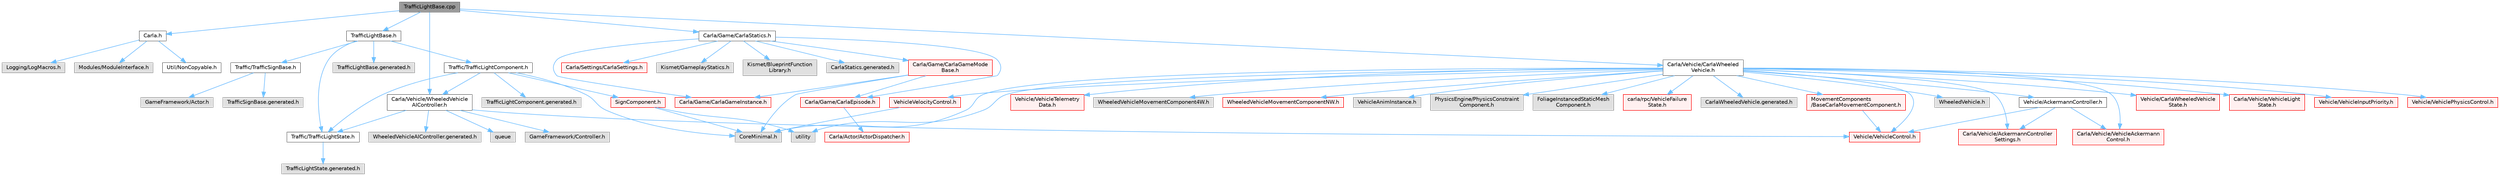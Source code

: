 digraph "TrafficLightBase.cpp"
{
 // INTERACTIVE_SVG=YES
 // LATEX_PDF_SIZE
  bgcolor="transparent";
  edge [fontname=Helvetica,fontsize=10,labelfontname=Helvetica,labelfontsize=10];
  node [fontname=Helvetica,fontsize=10,shape=box,height=0.2,width=0.4];
  Node1 [id="Node000001",label="TrafficLightBase.cpp",height=0.2,width=0.4,color="gray40", fillcolor="grey60", style="filled", fontcolor="black",tooltip=" "];
  Node1 -> Node2 [id="edge1_Node000001_Node000002",color="steelblue1",style="solid",tooltip=" "];
  Node2 [id="Node000002",label="Carla.h",height=0.2,width=0.4,color="grey40", fillcolor="white", style="filled",URL="$d7/d7d/Carla_8h.html",tooltip=" "];
  Node2 -> Node3 [id="edge2_Node000002_Node000003",color="steelblue1",style="solid",tooltip=" "];
  Node3 [id="Node000003",label="Util/NonCopyable.h",height=0.2,width=0.4,color="grey40", fillcolor="white", style="filled",URL="$d4/d57/Unreal_2CarlaUE4_2Plugins_2Carla_2Source_2Carla_2Util_2NonCopyable_8h.html",tooltip=" "];
  Node2 -> Node4 [id="edge3_Node000002_Node000004",color="steelblue1",style="solid",tooltip=" "];
  Node4 [id="Node000004",label="Logging/LogMacros.h",height=0.2,width=0.4,color="grey60", fillcolor="#E0E0E0", style="filled",tooltip=" "];
  Node2 -> Node5 [id="edge4_Node000002_Node000005",color="steelblue1",style="solid",tooltip=" "];
  Node5 [id="Node000005",label="Modules/ModuleInterface.h",height=0.2,width=0.4,color="grey60", fillcolor="#E0E0E0", style="filled",tooltip=" "];
  Node1 -> Node6 [id="edge5_Node000001_Node000006",color="steelblue1",style="solid",tooltip=" "];
  Node6 [id="Node000006",label="TrafficLightBase.h",height=0.2,width=0.4,color="grey40", fillcolor="white", style="filled",URL="$d9/d29/TrafficLightBase_8h.html",tooltip=" "];
  Node6 -> Node7 [id="edge6_Node000006_Node000007",color="steelblue1",style="solid",tooltip=" "];
  Node7 [id="Node000007",label="Traffic/TrafficSignBase.h",height=0.2,width=0.4,color="grey40", fillcolor="white", style="filled",URL="$d5/dc5/TrafficSignBase_8h.html",tooltip=" "];
  Node7 -> Node8 [id="edge7_Node000007_Node000008",color="steelblue1",style="solid",tooltip=" "];
  Node8 [id="Node000008",label="GameFramework/Actor.h",height=0.2,width=0.4,color="grey60", fillcolor="#E0E0E0", style="filled",tooltip=" "];
  Node7 -> Node9 [id="edge8_Node000007_Node000009",color="steelblue1",style="solid",tooltip=" "];
  Node9 [id="Node000009",label="TrafficSignBase.generated.h",height=0.2,width=0.4,color="grey60", fillcolor="#E0E0E0", style="filled",tooltip=" "];
  Node6 -> Node10 [id="edge9_Node000006_Node000010",color="steelblue1",style="solid",tooltip=" "];
  Node10 [id="Node000010",label="Traffic/TrafficLightState.h",height=0.2,width=0.4,color="grey40", fillcolor="white", style="filled",URL="$df/d9b/Unreal_2CarlaUE4_2Plugins_2Carla_2Source_2Carla_2Traffic_2TrafficLightState_8h.html",tooltip=" "];
  Node10 -> Node11 [id="edge10_Node000010_Node000011",color="steelblue1",style="solid",tooltip=" "];
  Node11 [id="Node000011",label="TrafficLightState.generated.h",height=0.2,width=0.4,color="grey60", fillcolor="#E0E0E0", style="filled",tooltip=" "];
  Node6 -> Node12 [id="edge11_Node000006_Node000012",color="steelblue1",style="solid",tooltip=" "];
  Node12 [id="Node000012",label="Traffic/TrafficLightComponent.h",height=0.2,width=0.4,color="grey40", fillcolor="white", style="filled",URL="$d8/dde/TrafficLightComponent_8h.html",tooltip=" "];
  Node12 -> Node13 [id="edge12_Node000012_Node000013",color="steelblue1",style="solid",tooltip=" "];
  Node13 [id="Node000013",label="CoreMinimal.h",height=0.2,width=0.4,color="grey60", fillcolor="#E0E0E0", style="filled",tooltip=" "];
  Node12 -> Node14 [id="edge13_Node000012_Node000014",color="steelblue1",style="solid",tooltip=" "];
  Node14 [id="Node000014",label="SignComponent.h",height=0.2,width=0.4,color="red", fillcolor="#FFF0F0", style="filled",URL="$de/d8e/SignComponent_8h.html",tooltip=" "];
  Node14 -> Node13 [id="edge14_Node000014_Node000013",color="steelblue1",style="solid",tooltip=" "];
  Node14 -> Node52 [id="edge15_Node000014_Node000052",color="steelblue1",style="solid",tooltip=" "];
  Node52 [id="Node000052",label="utility",height=0.2,width=0.4,color="grey60", fillcolor="#E0E0E0", style="filled",tooltip=" "];
  Node12 -> Node10 [id="edge16_Node000012_Node000010",color="steelblue1",style="solid",tooltip=" "];
  Node12 -> Node107 [id="edge17_Node000012_Node000107",color="steelblue1",style="solid",tooltip=" "];
  Node107 [id="Node000107",label="Carla/Vehicle/WheeledVehicle\lAIController.h",height=0.2,width=0.4,color="grey40", fillcolor="white", style="filled",URL="$d2/d29/WheeledVehicleAIController_8h.html",tooltip=" "];
  Node107 -> Node108 [id="edge18_Node000107_Node000108",color="steelblue1",style="solid",tooltip=" "];
  Node108 [id="Node000108",label="queue",height=0.2,width=0.4,color="grey60", fillcolor="#E0E0E0", style="filled",tooltip=" "];
  Node107 -> Node109 [id="edge19_Node000107_Node000109",color="steelblue1",style="solid",tooltip=" "];
  Node109 [id="Node000109",label="GameFramework/Controller.h",height=0.2,width=0.4,color="grey60", fillcolor="#E0E0E0", style="filled",tooltip=" "];
  Node107 -> Node10 [id="edge20_Node000107_Node000010",color="steelblue1",style="solid",tooltip=" "];
  Node107 -> Node110 [id="edge21_Node000107_Node000110",color="steelblue1",style="solid",tooltip=" "];
  Node110 [id="Node000110",label="Vehicle/VehicleControl.h",height=0.2,width=0.4,color="red", fillcolor="#FFF0F0", style="filled",URL="$d4/dbd/Unreal_2CarlaUE4_2Plugins_2Carla_2Source_2Carla_2Vehicle_2VehicleControl_8h.html",tooltip=" "];
  Node107 -> Node112 [id="edge22_Node000107_Node000112",color="steelblue1",style="solid",tooltip=" "];
  Node112 [id="Node000112",label="WheeledVehicleAIController.generated.h",height=0.2,width=0.4,color="grey60", fillcolor="#E0E0E0", style="filled",tooltip=" "];
  Node12 -> Node113 [id="edge23_Node000012_Node000113",color="steelblue1",style="solid",tooltip=" "];
  Node113 [id="Node000113",label="TrafficLightComponent.generated.h",height=0.2,width=0.4,color="grey60", fillcolor="#E0E0E0", style="filled",tooltip=" "];
  Node6 -> Node114 [id="edge24_Node000006_Node000114",color="steelblue1",style="solid",tooltip=" "];
  Node114 [id="Node000114",label="TrafficLightBase.generated.h",height=0.2,width=0.4,color="grey60", fillcolor="#E0E0E0", style="filled",tooltip=" "];
  Node1 -> Node115 [id="edge25_Node000001_Node000115",color="steelblue1",style="solid",tooltip=" "];
  Node115 [id="Node000115",label="Carla/Game/CarlaStatics.h",height=0.2,width=0.4,color="grey40", fillcolor="white", style="filled",URL="$d9/dc8/CarlaStatics_8h.html",tooltip=" "];
  Node115 -> Node116 [id="edge26_Node000115_Node000116",color="steelblue1",style="solid",tooltip=" "];
  Node116 [id="Node000116",label="Carla/Game/CarlaEpisode.h",height=0.2,width=0.4,color="red", fillcolor="#FFF0F0", style="filled",URL="$de/db8/CarlaEpisode_8h.html",tooltip=" "];
  Node116 -> Node117 [id="edge27_Node000116_Node000117",color="steelblue1",style="solid",tooltip=" "];
  Node117 [id="Node000117",label="Carla/Actor/ActorDispatcher.h",height=0.2,width=0.4,color="red", fillcolor="#FFF0F0", style="filled",URL="$dc/ddc/ActorDispatcher_8h.html",tooltip=" "];
  Node115 -> Node329 [id="edge28_Node000115_Node000329",color="steelblue1",style="solid",tooltip=" "];
  Node329 [id="Node000329",label="Carla/Game/CarlaGameInstance.h",height=0.2,width=0.4,color="red", fillcolor="#FFF0F0", style="filled",URL="$d2/dba/CarlaGameInstance_8h.html",tooltip=" "];
  Node115 -> Node338 [id="edge29_Node000115_Node000338",color="steelblue1",style="solid",tooltip=" "];
  Node338 [id="Node000338",label="Carla/Game/CarlaGameMode\lBase.h",height=0.2,width=0.4,color="red", fillcolor="#FFF0F0", style="filled",URL="$d3/d49/CarlaGameModeBase_8h.html",tooltip=" "];
  Node338 -> Node13 [id="edge30_Node000338_Node000013",color="steelblue1",style="solid",tooltip=" "];
  Node338 -> Node116 [id="edge31_Node000338_Node000116",color="steelblue1",style="solid",tooltip=" "];
  Node338 -> Node329 [id="edge32_Node000338_Node000329",color="steelblue1",style="solid",tooltip=" "];
  Node115 -> Node387 [id="edge33_Node000115_Node000387",color="steelblue1",style="solid",tooltip=" "];
  Node387 [id="Node000387",label="Carla/Settings/CarlaSettings.h",height=0.2,width=0.4,color="red", fillcolor="#FFF0F0", style="filled",URL="$d3/d4e/CarlaSettings_8h.html",tooltip=" "];
  Node115 -> Node389 [id="edge34_Node000115_Node000389",color="steelblue1",style="solid",tooltip=" "];
  Node389 [id="Node000389",label="Kismet/GameplayStatics.h",height=0.2,width=0.4,color="grey60", fillcolor="#E0E0E0", style="filled",tooltip=" "];
  Node115 -> Node104 [id="edge35_Node000115_Node000104",color="steelblue1",style="solid",tooltip=" "];
  Node104 [id="Node000104",label="Kismet/BlueprintFunction\lLibrary.h",height=0.2,width=0.4,color="grey60", fillcolor="#E0E0E0", style="filled",tooltip=" "];
  Node115 -> Node390 [id="edge36_Node000115_Node000390",color="steelblue1",style="solid",tooltip=" "];
  Node390 [id="Node000390",label="CarlaStatics.generated.h",height=0.2,width=0.4,color="grey60", fillcolor="#E0E0E0", style="filled",tooltip=" "];
  Node1 -> Node225 [id="edge37_Node000001_Node000225",color="steelblue1",style="solid",tooltip=" "];
  Node225 [id="Node000225",label="Carla/Vehicle/CarlaWheeled\lVehicle.h",height=0.2,width=0.4,color="grey40", fillcolor="white", style="filled",URL="$d3/d00/CarlaWheeledVehicle_8h.html",tooltip=" "];
  Node225 -> Node226 [id="edge38_Node000225_Node000226",color="steelblue1",style="solid",tooltip=" "];
  Node226 [id="Node000226",label="WheeledVehicle.h",height=0.2,width=0.4,color="grey60", fillcolor="#E0E0E0", style="filled",tooltip=" "];
  Node225 -> Node227 [id="edge39_Node000225_Node000227",color="steelblue1",style="solid",tooltip=" "];
  Node227 [id="Node000227",label="Vehicle/AckermannController.h",height=0.2,width=0.4,color="grey40", fillcolor="white", style="filled",URL="$d0/d4d/AckermannController_8h.html",tooltip=" "];
  Node227 -> Node141 [id="edge40_Node000227_Node000141",color="steelblue1",style="solid",tooltip=" "];
  Node141 [id="Node000141",label="Carla/Vehicle/AckermannController\lSettings.h",height=0.2,width=0.4,color="red", fillcolor="#FFF0F0", style="filled",URL="$df/d92/Unreal_2CarlaUE4_2Plugins_2Carla_2Source_2Carla_2Vehicle_2AckermannControllerSettings_8h.html",tooltip=" "];
  Node227 -> Node143 [id="edge41_Node000227_Node000143",color="steelblue1",style="solid",tooltip=" "];
  Node143 [id="Node000143",label="Carla/Vehicle/VehicleAckermann\lControl.h",height=0.2,width=0.4,color="red", fillcolor="#FFF0F0", style="filled",URL="$d7/d1a/Unreal_2CarlaUE4_2Plugins_2Carla_2Source_2Carla_2Vehicle_2VehicleAckermannControl_8h.html",tooltip=" "];
  Node227 -> Node110 [id="edge42_Node000227_Node000110",color="steelblue1",style="solid",tooltip=" "];
  Node225 -> Node141 [id="edge43_Node000225_Node000141",color="steelblue1",style="solid",tooltip=" "];
  Node225 -> Node228 [id="edge44_Node000225_Node000228",color="steelblue1",style="solid",tooltip=" "];
  Node228 [id="Node000228",label="Vehicle/CarlaWheeledVehicle\lState.h",height=0.2,width=0.4,color="red", fillcolor="#FFF0F0", style="filled",URL="$d7/dab/CarlaWheeledVehicleState_8h.html",tooltip=" "];
  Node225 -> Node143 [id="edge45_Node000225_Node000143",color="steelblue1",style="solid",tooltip=" "];
  Node225 -> Node110 [id="edge46_Node000225_Node000110",color="steelblue1",style="solid",tooltip=" "];
  Node225 -> Node145 [id="edge47_Node000225_Node000145",color="steelblue1",style="solid",tooltip=" "];
  Node145 [id="Node000145",label="Carla/Vehicle/VehicleLight\lState.h",height=0.2,width=0.4,color="red", fillcolor="#FFF0F0", style="filled",URL="$d6/d6c/Unreal_2CarlaUE4_2Plugins_2Carla_2Source_2Carla_2Vehicle_2VehicleLightState_8h.html",tooltip=" "];
  Node225 -> Node147 [id="edge48_Node000225_Node000147",color="steelblue1",style="solid",tooltip=" "];
  Node147 [id="Node000147",label="Vehicle/VehicleInputPriority.h",height=0.2,width=0.4,color="red", fillcolor="#FFF0F0", style="filled",URL="$db/d8b/VehicleInputPriority_8h.html",tooltip=" "];
  Node225 -> Node149 [id="edge49_Node000225_Node000149",color="steelblue1",style="solid",tooltip=" "];
  Node149 [id="Node000149",label="Vehicle/VehiclePhysicsControl.h",height=0.2,width=0.4,color="red", fillcolor="#FFF0F0", style="filled",URL="$d3/d90/Unreal_2CarlaUE4_2Plugins_2Carla_2Source_2Carla_2Vehicle_2VehiclePhysicsControl_8h.html",tooltip=" "];
  Node225 -> Node230 [id="edge50_Node000225_Node000230",color="steelblue1",style="solid",tooltip=" "];
  Node230 [id="Node000230",label="Vehicle/VehicleTelemetry\lData.h",height=0.2,width=0.4,color="red", fillcolor="#FFF0F0", style="filled",URL="$de/dcb/Unreal_2CarlaUE4_2Plugins_2Carla_2Source_2Carla_2Vehicle_2VehicleTelemetryData_8h.html",tooltip=" "];
  Node225 -> Node232 [id="edge51_Node000225_Node000232",color="steelblue1",style="solid",tooltip=" "];
  Node232 [id="Node000232",label="VehicleVelocityControl.h",height=0.2,width=0.4,color="red", fillcolor="#FFF0F0", style="filled",URL="$d6/df3/VehicleVelocityControl_8h.html",tooltip=" "];
  Node232 -> Node13 [id="edge52_Node000232_Node000013",color="steelblue1",style="solid",tooltip=" "];
  Node225 -> Node235 [id="edge53_Node000225_Node000235",color="steelblue1",style="solid",tooltip=" "];
  Node235 [id="Node000235",label="WheeledVehicleMovementComponent4W.h",height=0.2,width=0.4,color="grey60", fillcolor="#E0E0E0", style="filled",tooltip=" "];
  Node225 -> Node236 [id="edge54_Node000225_Node000236",color="steelblue1",style="solid",tooltip=" "];
  Node236 [id="Node000236",label="WheeledVehicleMovementComponentNW.h",height=0.2,width=0.4,color="red", fillcolor="#FFF0F0", style="filled",URL="$d0/d34/WheeledVehicleMovementComponentNW_8h.html",tooltip=" "];
  Node225 -> Node240 [id="edge55_Node000225_Node000240",color="steelblue1",style="solid",tooltip=" "];
  Node240 [id="Node000240",label="VehicleAnimInstance.h",height=0.2,width=0.4,color="grey60", fillcolor="#E0E0E0", style="filled",tooltip=" "];
  Node225 -> Node241 [id="edge56_Node000225_Node000241",color="steelblue1",style="solid",tooltip=" "];
  Node241 [id="Node000241",label="PhysicsEngine/PhysicsConstraint\lComponent.h",height=0.2,width=0.4,color="grey60", fillcolor="#E0E0E0", style="filled",tooltip=" "];
  Node225 -> Node242 [id="edge57_Node000225_Node000242",color="steelblue1",style="solid",tooltip=" "];
  Node242 [id="Node000242",label="MovementComponents\l/BaseCarlaMovementComponent.h",height=0.2,width=0.4,color="red", fillcolor="#FFF0F0", style="filled",URL="$d6/d10/BaseCarlaMovementComponent_8h.html",tooltip=" "];
  Node242 -> Node110 [id="edge58_Node000242_Node000110",color="steelblue1",style="solid",tooltip=" "];
  Node225 -> Node245 [id="edge59_Node000225_Node000245",color="steelblue1",style="solid",tooltip=" "];
  Node245 [id="Node000245",label="FoliageInstancedStaticMesh\lComponent.h",height=0.2,width=0.4,color="grey60", fillcolor="#E0E0E0", style="filled",tooltip=" "];
  Node225 -> Node13 [id="edge60_Node000225_Node000013",color="steelblue1",style="solid",tooltip=" "];
  Node225 -> Node52 [id="edge61_Node000225_Node000052",color="steelblue1",style="solid",tooltip=" "];
  Node225 -> Node173 [id="edge62_Node000225_Node000173",color="steelblue1",style="solid",tooltip=" "];
  Node173 [id="Node000173",label="carla/rpc/VehicleFailure\lState.h",height=0.2,width=0.4,color="red", fillcolor="#FFF0F0", style="filled",URL="$d6/dac/VehicleFailureState_8h.html",tooltip=" "];
  Node225 -> Node246 [id="edge63_Node000225_Node000246",color="steelblue1",style="solid",tooltip=" "];
  Node246 [id="Node000246",label="CarlaWheeledVehicle.generated.h",height=0.2,width=0.4,color="grey60", fillcolor="#E0E0E0", style="filled",tooltip=" "];
  Node1 -> Node107 [id="edge64_Node000001_Node000107",color="steelblue1",style="solid",tooltip=" "];
}
